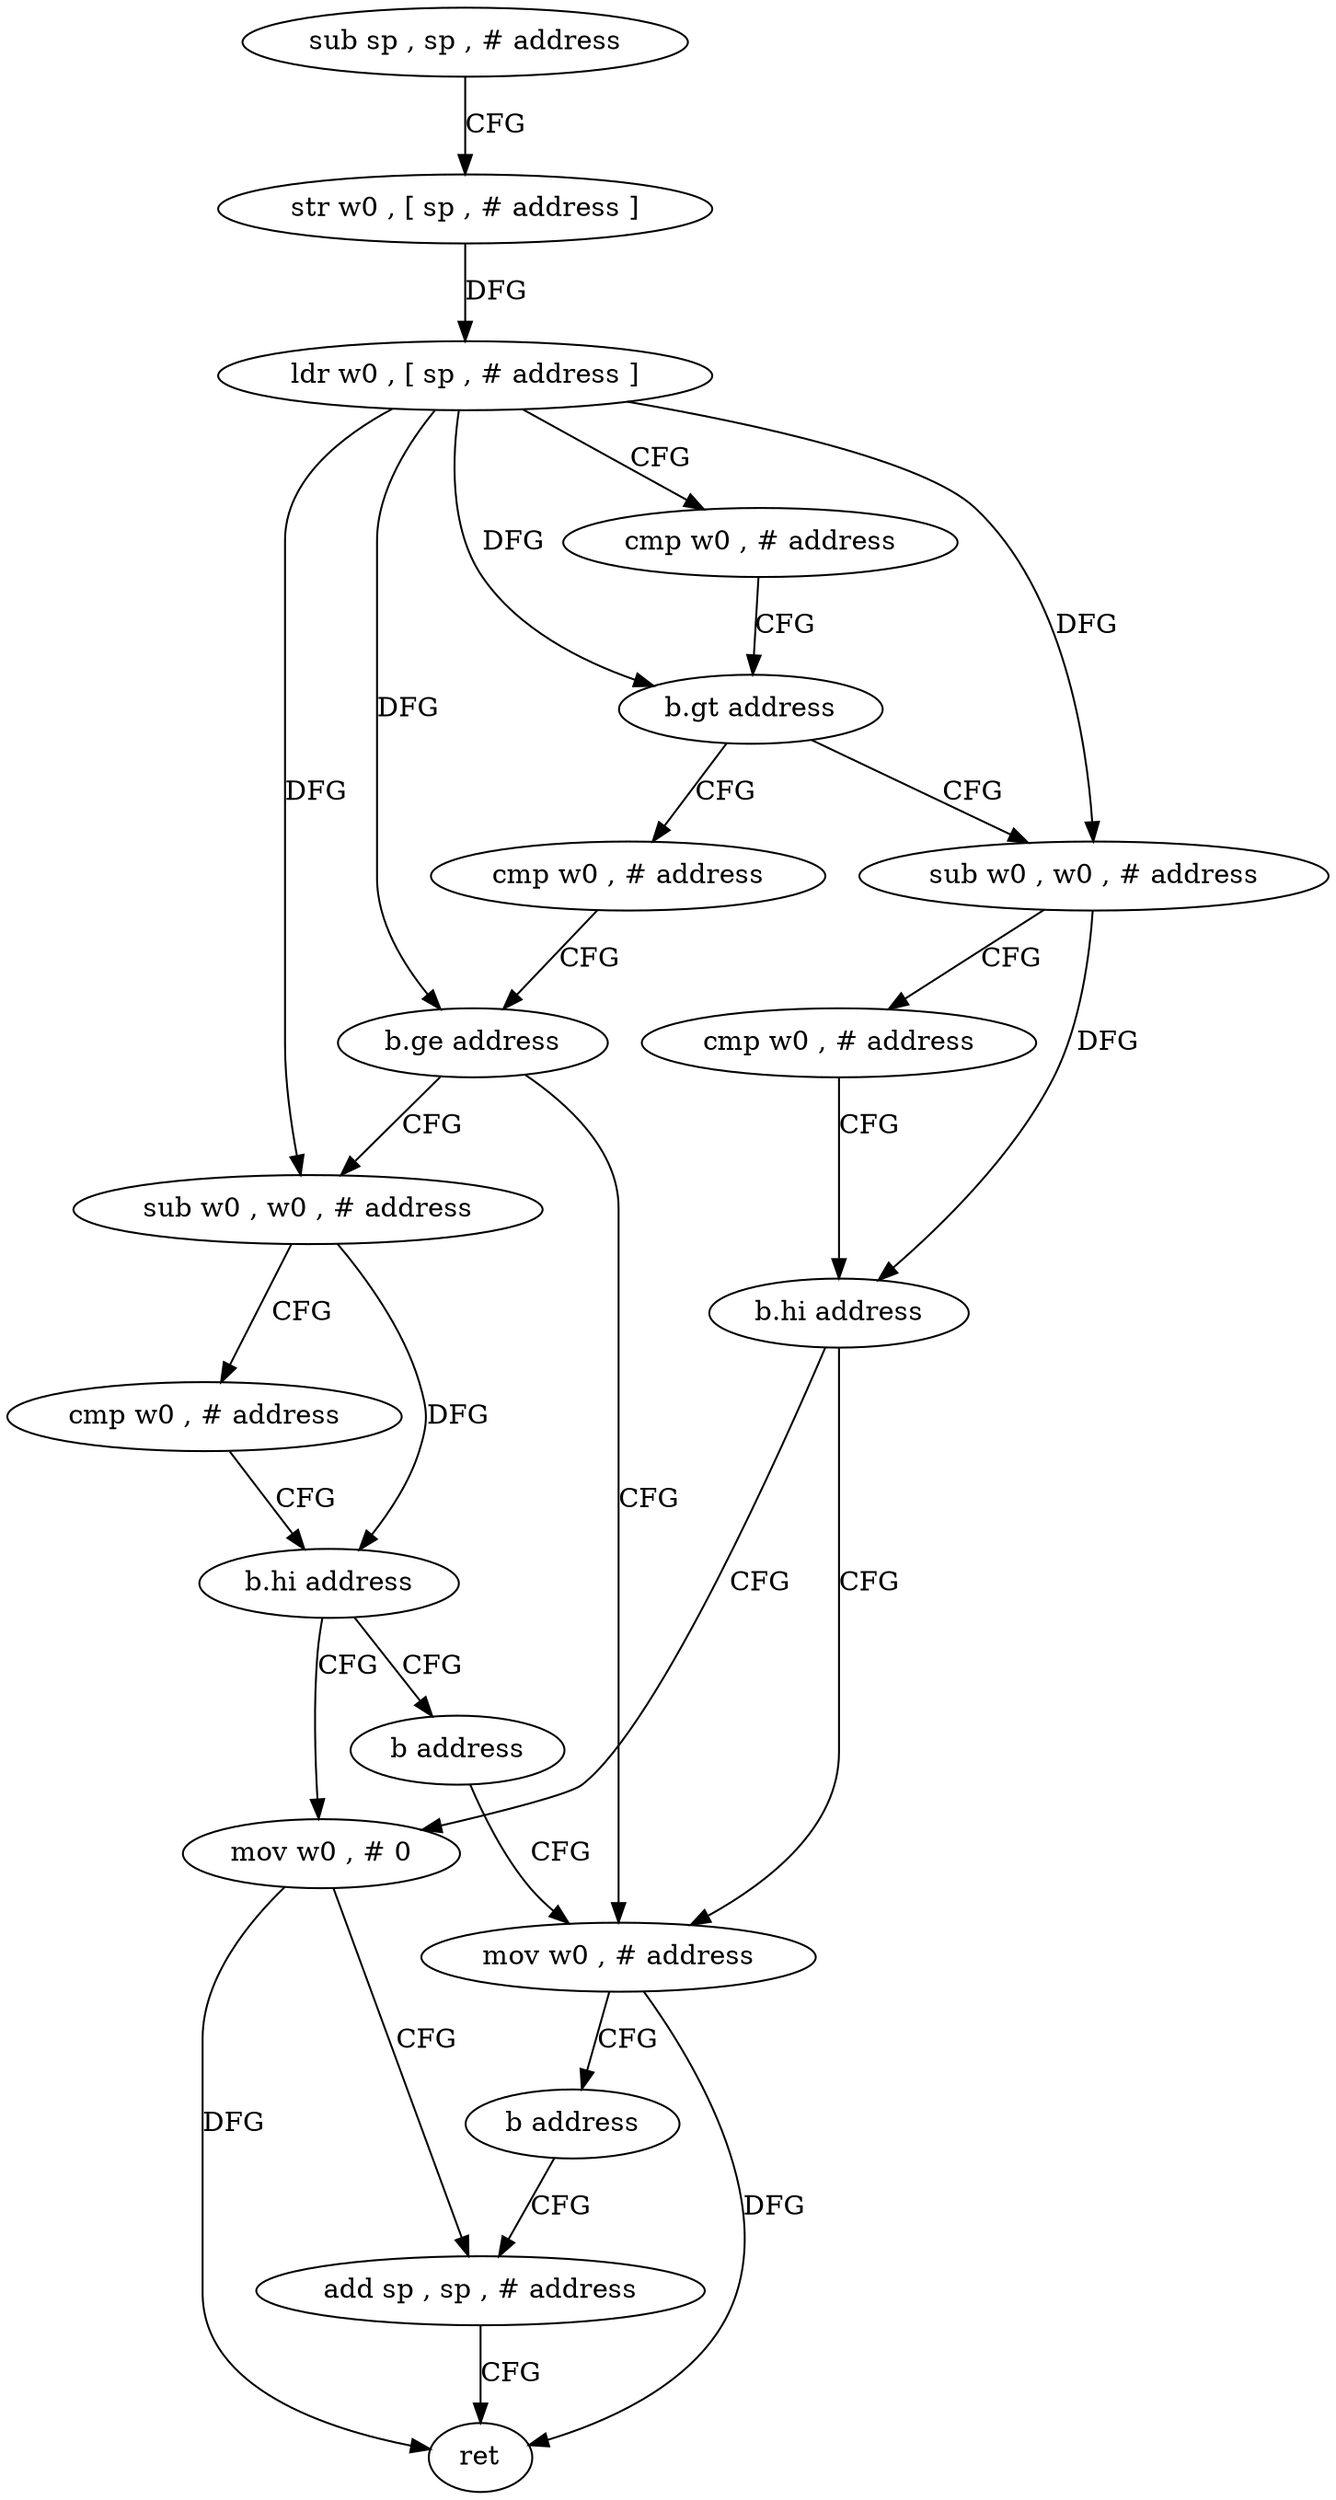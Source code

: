 digraph "func" {
"4520472" [label = "sub sp , sp , # address" ]
"4520476" [label = "str w0 , [ sp , # address ]" ]
"4520480" [label = "ldr w0 , [ sp , # address ]" ]
"4520484" [label = "cmp w0 , # address" ]
"4520488" [label = "b.gt address" ]
"4520516" [label = "sub w0 , w0 , # address" ]
"4520492" [label = "cmp w0 , # address" ]
"4520520" [label = "cmp w0 , # address" ]
"4520524" [label = "b.hi address" ]
"4520536" [label = "mov w0 , # 0" ]
"4520528" [label = "mov w0 , # address" ]
"4520496" [label = "b.ge address" ]
"4520500" [label = "sub w0 , w0 , # address" ]
"4520540" [label = "add sp , sp , # address" ]
"4520532" [label = "b address" ]
"4520504" [label = "cmp w0 , # address" ]
"4520508" [label = "b.hi address" ]
"4520512" [label = "b address" ]
"4520544" [label = "ret" ]
"4520472" -> "4520476" [ label = "CFG" ]
"4520476" -> "4520480" [ label = "DFG" ]
"4520480" -> "4520484" [ label = "CFG" ]
"4520480" -> "4520488" [ label = "DFG" ]
"4520480" -> "4520516" [ label = "DFG" ]
"4520480" -> "4520496" [ label = "DFG" ]
"4520480" -> "4520500" [ label = "DFG" ]
"4520484" -> "4520488" [ label = "CFG" ]
"4520488" -> "4520516" [ label = "CFG" ]
"4520488" -> "4520492" [ label = "CFG" ]
"4520516" -> "4520520" [ label = "CFG" ]
"4520516" -> "4520524" [ label = "DFG" ]
"4520492" -> "4520496" [ label = "CFG" ]
"4520520" -> "4520524" [ label = "CFG" ]
"4520524" -> "4520536" [ label = "CFG" ]
"4520524" -> "4520528" [ label = "CFG" ]
"4520536" -> "4520540" [ label = "CFG" ]
"4520536" -> "4520544" [ label = "DFG" ]
"4520528" -> "4520532" [ label = "CFG" ]
"4520528" -> "4520544" [ label = "DFG" ]
"4520496" -> "4520528" [ label = "CFG" ]
"4520496" -> "4520500" [ label = "CFG" ]
"4520500" -> "4520504" [ label = "CFG" ]
"4520500" -> "4520508" [ label = "DFG" ]
"4520540" -> "4520544" [ label = "CFG" ]
"4520532" -> "4520540" [ label = "CFG" ]
"4520504" -> "4520508" [ label = "CFG" ]
"4520508" -> "4520536" [ label = "CFG" ]
"4520508" -> "4520512" [ label = "CFG" ]
"4520512" -> "4520528" [ label = "CFG" ]
}

